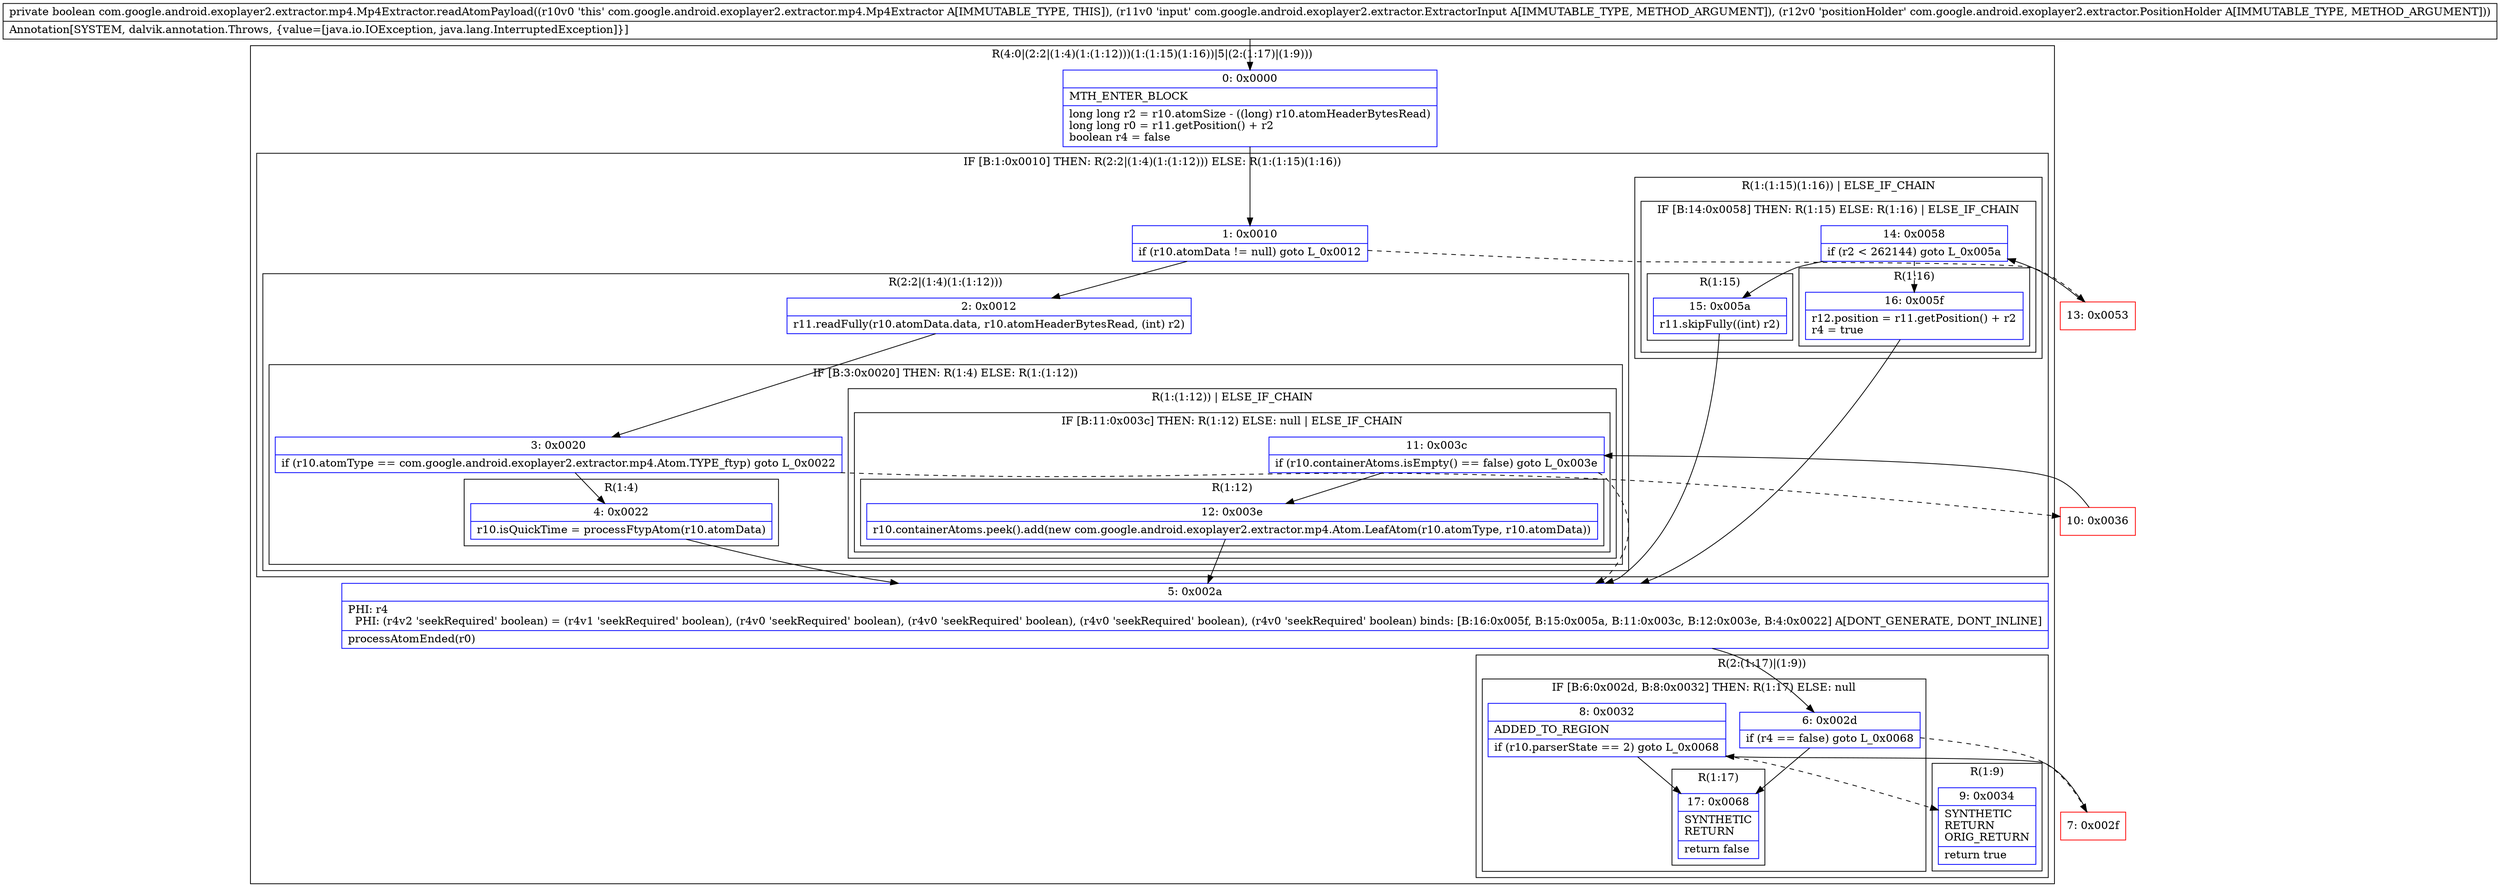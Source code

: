 digraph "CFG forcom.google.android.exoplayer2.extractor.mp4.Mp4Extractor.readAtomPayload(Lcom\/google\/android\/exoplayer2\/extractor\/ExtractorInput;Lcom\/google\/android\/exoplayer2\/extractor\/PositionHolder;)Z" {
subgraph cluster_Region_1770209715 {
label = "R(4:0|(2:2|(1:4)(1:(1:12)))(1:(1:15)(1:16))|5|(2:(1:17)|(1:9)))";
node [shape=record,color=blue];
Node_0 [shape=record,label="{0\:\ 0x0000|MTH_ENTER_BLOCK\l|long long r2 = r10.atomSize \- ((long) r10.atomHeaderBytesRead)\llong long r0 = r11.getPosition() + r2\lboolean r4 = false\l}"];
subgraph cluster_IfRegion_1207304633 {
label = "IF [B:1:0x0010] THEN: R(2:2|(1:4)(1:(1:12))) ELSE: R(1:(1:15)(1:16))";
node [shape=record,color=blue];
Node_1 [shape=record,label="{1\:\ 0x0010|if (r10.atomData != null) goto L_0x0012\l}"];
subgraph cluster_Region_613967911 {
label = "R(2:2|(1:4)(1:(1:12)))";
node [shape=record,color=blue];
Node_2 [shape=record,label="{2\:\ 0x0012|r11.readFully(r10.atomData.data, r10.atomHeaderBytesRead, (int) r2)\l}"];
subgraph cluster_IfRegion_838365166 {
label = "IF [B:3:0x0020] THEN: R(1:4) ELSE: R(1:(1:12))";
node [shape=record,color=blue];
Node_3 [shape=record,label="{3\:\ 0x0020|if (r10.atomType == com.google.android.exoplayer2.extractor.mp4.Atom.TYPE_ftyp) goto L_0x0022\l}"];
subgraph cluster_Region_2106415515 {
label = "R(1:4)";
node [shape=record,color=blue];
Node_4 [shape=record,label="{4\:\ 0x0022|r10.isQuickTime = processFtypAtom(r10.atomData)\l}"];
}
subgraph cluster_Region_2069792681 {
label = "R(1:(1:12)) | ELSE_IF_CHAIN\l";
node [shape=record,color=blue];
subgraph cluster_IfRegion_206744242 {
label = "IF [B:11:0x003c] THEN: R(1:12) ELSE: null | ELSE_IF_CHAIN\l";
node [shape=record,color=blue];
Node_11 [shape=record,label="{11\:\ 0x003c|if (r10.containerAtoms.isEmpty() == false) goto L_0x003e\l}"];
subgraph cluster_Region_2124886985 {
label = "R(1:12)";
node [shape=record,color=blue];
Node_12 [shape=record,label="{12\:\ 0x003e|r10.containerAtoms.peek().add(new com.google.android.exoplayer2.extractor.mp4.Atom.LeafAtom(r10.atomType, r10.atomData))\l}"];
}
}
}
}
}
subgraph cluster_Region_1769077767 {
label = "R(1:(1:15)(1:16)) | ELSE_IF_CHAIN\l";
node [shape=record,color=blue];
subgraph cluster_IfRegion_698104437 {
label = "IF [B:14:0x0058] THEN: R(1:15) ELSE: R(1:16) | ELSE_IF_CHAIN\l";
node [shape=record,color=blue];
Node_14 [shape=record,label="{14\:\ 0x0058|if (r2 \< 262144) goto L_0x005a\l}"];
subgraph cluster_Region_2107616946 {
label = "R(1:15)";
node [shape=record,color=blue];
Node_15 [shape=record,label="{15\:\ 0x005a|r11.skipFully((int) r2)\l}"];
}
subgraph cluster_Region_249755243 {
label = "R(1:16)";
node [shape=record,color=blue];
Node_16 [shape=record,label="{16\:\ 0x005f|r12.position = r11.getPosition() + r2\lr4 = true\l}"];
}
}
}
}
Node_5 [shape=record,label="{5\:\ 0x002a|PHI: r4 \l  PHI: (r4v2 'seekRequired' boolean) = (r4v1 'seekRequired' boolean), (r4v0 'seekRequired' boolean), (r4v0 'seekRequired' boolean), (r4v0 'seekRequired' boolean), (r4v0 'seekRequired' boolean) binds: [B:16:0x005f, B:15:0x005a, B:11:0x003c, B:12:0x003e, B:4:0x0022] A[DONT_GENERATE, DONT_INLINE]\l|processAtomEnded(r0)\l}"];
subgraph cluster_Region_1713196367 {
label = "R(2:(1:17)|(1:9))";
node [shape=record,color=blue];
subgraph cluster_IfRegion_1776053952 {
label = "IF [B:6:0x002d, B:8:0x0032] THEN: R(1:17) ELSE: null";
node [shape=record,color=blue];
Node_6 [shape=record,label="{6\:\ 0x002d|if (r4 == false) goto L_0x0068\l}"];
Node_8 [shape=record,label="{8\:\ 0x0032|ADDED_TO_REGION\l|if (r10.parserState == 2) goto L_0x0068\l}"];
subgraph cluster_Region_2139319300 {
label = "R(1:17)";
node [shape=record,color=blue];
Node_17 [shape=record,label="{17\:\ 0x0068|SYNTHETIC\lRETURN\l|return false\l}"];
}
}
subgraph cluster_Region_956113222 {
label = "R(1:9)";
node [shape=record,color=blue];
Node_9 [shape=record,label="{9\:\ 0x0034|SYNTHETIC\lRETURN\lORIG_RETURN\l|return true\l}"];
}
}
}
Node_7 [shape=record,color=red,label="{7\:\ 0x002f}"];
Node_10 [shape=record,color=red,label="{10\:\ 0x0036}"];
Node_13 [shape=record,color=red,label="{13\:\ 0x0053}"];
MethodNode[shape=record,label="{private boolean com.google.android.exoplayer2.extractor.mp4.Mp4Extractor.readAtomPayload((r10v0 'this' com.google.android.exoplayer2.extractor.mp4.Mp4Extractor A[IMMUTABLE_TYPE, THIS]), (r11v0 'input' com.google.android.exoplayer2.extractor.ExtractorInput A[IMMUTABLE_TYPE, METHOD_ARGUMENT]), (r12v0 'positionHolder' com.google.android.exoplayer2.extractor.PositionHolder A[IMMUTABLE_TYPE, METHOD_ARGUMENT]))  | Annotation[SYSTEM, dalvik.annotation.Throws, \{value=[java.io.IOException, java.lang.InterruptedException]\}]\l}"];
MethodNode -> Node_0;
Node_0 -> Node_1;
Node_1 -> Node_2;
Node_1 -> Node_13[style=dashed];
Node_2 -> Node_3;
Node_3 -> Node_4;
Node_3 -> Node_10[style=dashed];
Node_4 -> Node_5;
Node_11 -> Node_5[style=dashed];
Node_11 -> Node_12;
Node_12 -> Node_5;
Node_14 -> Node_15;
Node_14 -> Node_16[style=dashed];
Node_15 -> Node_5;
Node_16 -> Node_5;
Node_5 -> Node_6;
Node_6 -> Node_7[style=dashed];
Node_6 -> Node_17;
Node_8 -> Node_9[style=dashed];
Node_8 -> Node_17;
Node_7 -> Node_8;
Node_10 -> Node_11;
Node_13 -> Node_14;
}

